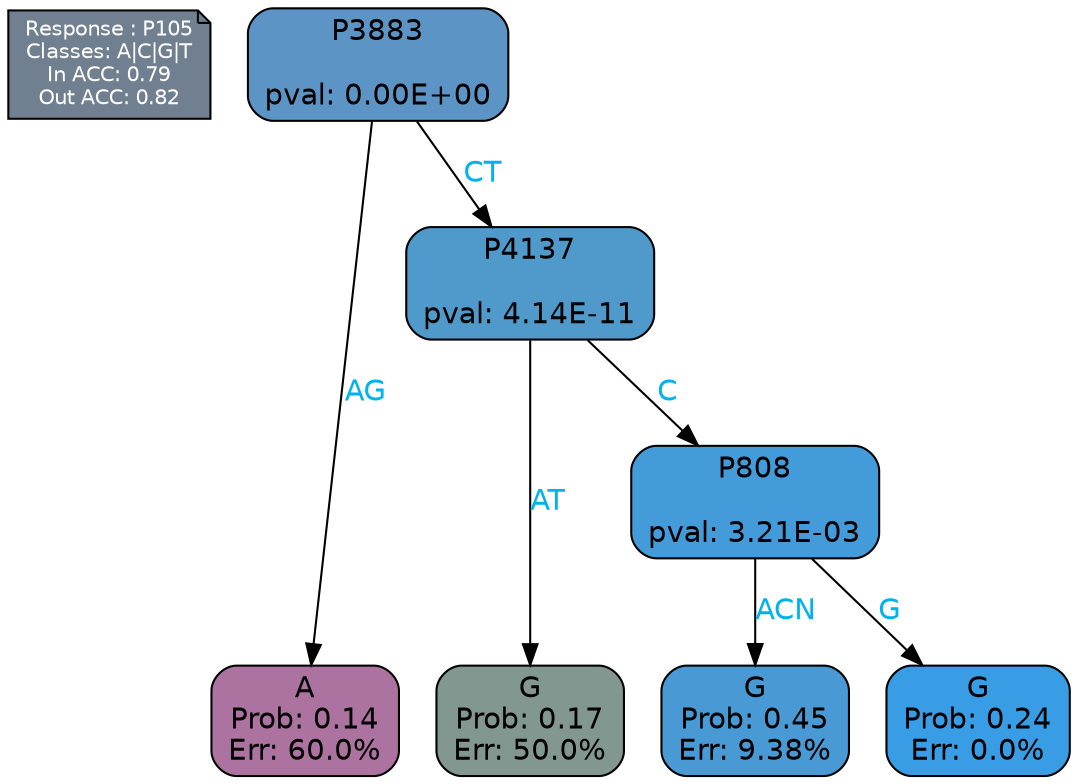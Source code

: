digraph Tree {
node [shape=box, style="filled, rounded", color="black", fontname=helvetica] ;
graph [ranksep=equally, splines=polylines, bgcolor=transparent, dpi=600] ;
edge [fontname=helvetica] ;
LEGEND [label="Response : P105
Classes: A|C|G|T
In ACC: 0.79
Out ACC: 0.82
",shape=note,align=left,style=filled,fillcolor="slategray",fontcolor="white",fontsize=10];1 [label="P3883

pval: 0.00E+00", fillcolor="#5c95c5"] ;
2 [label="A
Prob: 0.14
Err: 60.0%", fillcolor="#ad73a0"] ;
3 [label="P4137

pval: 4.14E-11", fillcolor="#4f9acb"] ;
4 [label="G
Prob: 0.17
Err: 50.0%", fillcolor="#81978f"] ;
5 [label="P808

pval: 3.21E-03", fillcolor="#439bda"] ;
6 [label="G
Prob: 0.45
Err: 9.38%", fillcolor="#499ad4"] ;
7 [label="G
Prob: 0.24
Err: 0.0%", fillcolor="#399de5"] ;
1 -> 2 [label="AG",fontcolor=deepskyblue2] ;
1 -> 3 [label="CT",fontcolor=deepskyblue2] ;
3 -> 4 [label="AT",fontcolor=deepskyblue2] ;
3 -> 5 [label="C",fontcolor=deepskyblue2] ;
5 -> 6 [label="ACN",fontcolor=deepskyblue2] ;
5 -> 7 [label="G",fontcolor=deepskyblue2] ;
{rank = same; 2;4;6;7;}{rank = same; LEGEND;1;}}